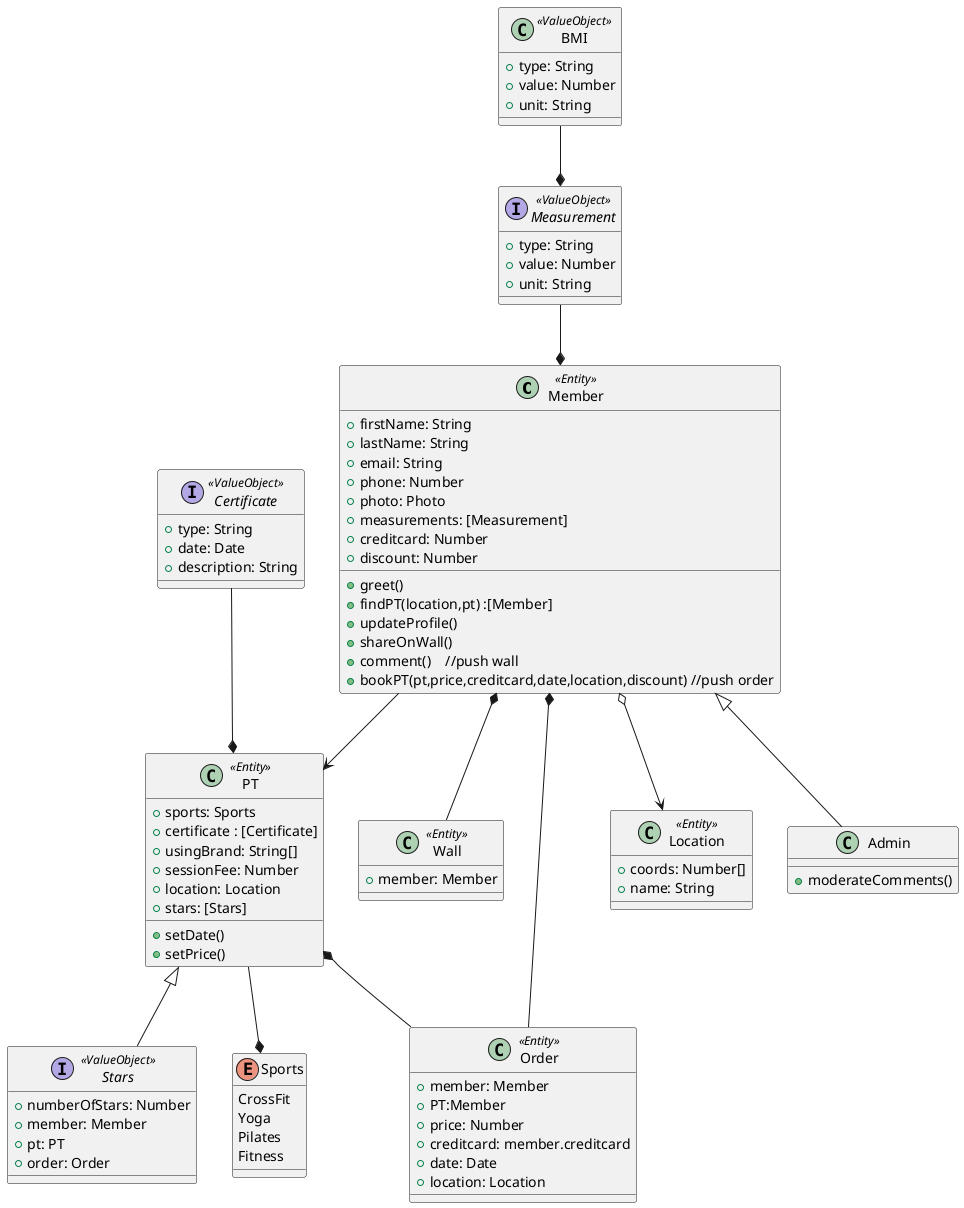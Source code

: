 @startuml "Class Diagram"
class Member <<Entity>>{
    +firstName: String
    +lastName: String
    +email: String
    +phone: Number
    +photo: Photo
    +measurements: [Measurement]
    +creditcard: Number   
    +discount: Number
    +greet() 
    +findPT(location,pt) :[Member]
    +updateProfile()  
    +shareOnWall()
    +comment()    //push wall
    +bookPT(pt,price,creditcard,date,location,discount) //push order   
}

class PT<<Entity>>{
    +sports: Sports
    +certificate : [Certificate]
    +usingBrand: String[]
    +sessionFee: Number
    +location: Location
    +stars: [Stars]
    +setDate()
    +setPrice()

}

class Wall<<Entity>>{
    +member: Member
}
class Order<<Entity>>{
    +member: Member
    +PT:Member
    +price: Number
    +creditcard: member.creditcard
    +date: Date
    +location: Location
}
interface Measurement <<ValueObject>>{
    +type: String
    +value: Number
    +unit: String
}
class BMI <<ValueObject>> {
    +type: String
    +value: Number
    +unit: String
}
interface Stars<<ValueObject>>{
    +numberOfStars: Number
    +member: Member
    +pt: PT
    +order: Order
}

interface Certificate <<ValueObject>>{
    +type: String
    +date: Date 
    +description: String 
}

enum Sports{
    CrossFit
    Yoga
    Pilates
    Fitness
}

class Location<<Entity>> {
    +coords: Number[]
    +name: String
}

class Admin {
    +moderateComments()
}

Admin -up-|> Member
BMI --* Measurement
Measurement --* Member
Certificate --* PT
Stars -up-|> PT
Member o--> Location
Member --> PT
Member *-- Wall
Member *-- Order
PT *-- Order
PT --* Sports

@enduml

